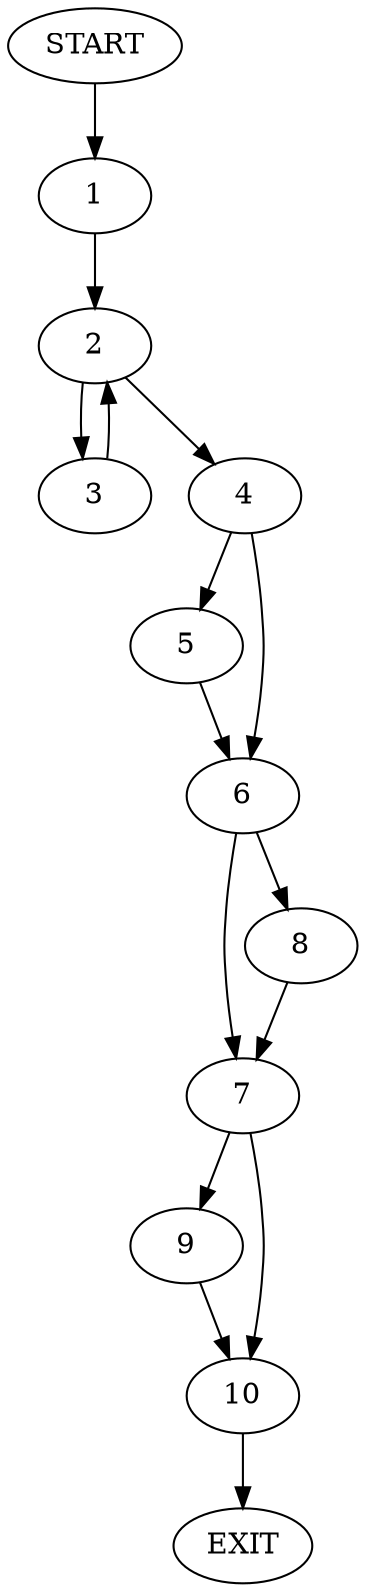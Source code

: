 digraph {
0 [label="START"]
11 [label="EXIT"]
0 -> 1
1 -> 2
2 -> 3
2 -> 4
4 -> 5
4 -> 6
3 -> 2
5 -> 6
6 -> 7
6 -> 8
7 -> 9
7 -> 10
8 -> 7
9 -> 10
10 -> 11
}
